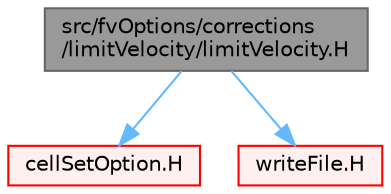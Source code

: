 digraph "src/fvOptions/corrections/limitVelocity/limitVelocity.H"
{
 // LATEX_PDF_SIZE
  bgcolor="transparent";
  edge [fontname=Helvetica,fontsize=10,labelfontname=Helvetica,labelfontsize=10];
  node [fontname=Helvetica,fontsize=10,shape=box,height=0.2,width=0.4];
  Node1 [id="Node000001",label="src/fvOptions/corrections\l/limitVelocity/limitVelocity.H",height=0.2,width=0.4,color="gray40", fillcolor="grey60", style="filled", fontcolor="black",tooltip=" "];
  Node1 -> Node2 [id="edge1_Node000001_Node000002",color="steelblue1",style="solid",tooltip=" "];
  Node2 [id="Node000002",label="cellSetOption.H",height=0.2,width=0.4,color="red", fillcolor="#FFF0F0", style="filled",URL="$cellSetOption_8H.html",tooltip=" "];
  Node1 -> Node373 [id="edge2_Node000001_Node000373",color="steelblue1",style="solid",tooltip=" "];
  Node373 [id="Node000373",label="writeFile.H",height=0.2,width=0.4,color="red", fillcolor="#FFF0F0", style="filled",URL="$writeFile_8H.html",tooltip=" "];
}
